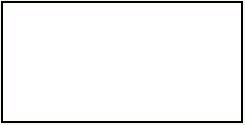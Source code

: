 <mxfile version="16.4.5" type="github"><diagram id="TGbOQgG-MfwE4yL6t2_h" name="Page-1"><mxGraphModel dx="1018" dy="1072" grid="1" gridSize="10" guides="1" tooltips="1" connect="1" arrows="1" fold="1" page="1" pageScale="1" pageWidth="827" pageHeight="1169" background="#F1FAEE" math="0" shadow="0"><root><mxCell id="0"/><mxCell id="1" parent="0"/><mxCell id="5H6uMmsNI957D5S8EM7x-2" value="" style="rounded=0;whiteSpace=wrap;html=1;" vertex="1" parent="1"><mxGeometry x="350" y="520" width="120" height="60" as="geometry"/></mxCell></root></mxGraphModel></diagram></mxfile>